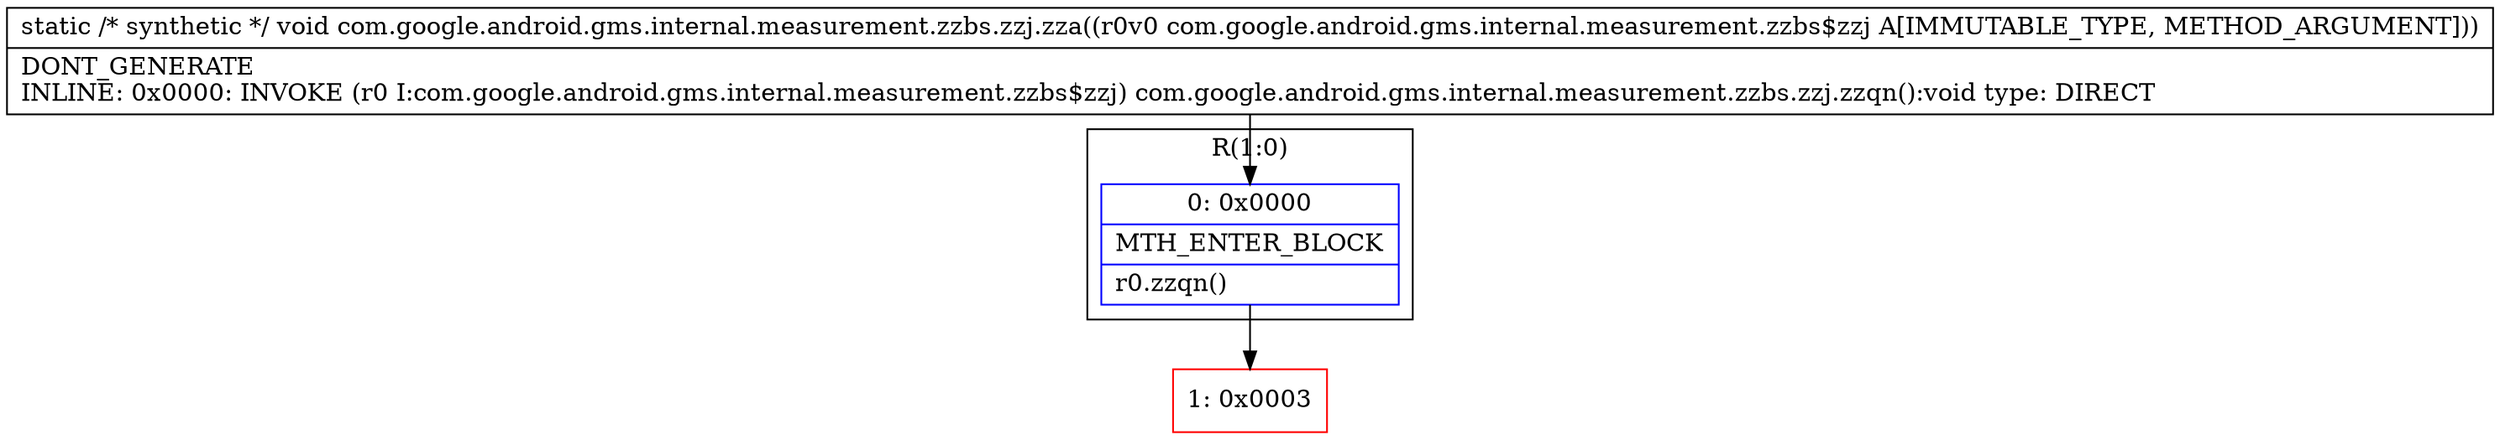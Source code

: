digraph "CFG forcom.google.android.gms.internal.measurement.zzbs.zzj.zza(Lcom\/google\/android\/gms\/internal\/measurement\/zzbs$zzj;)V" {
subgraph cluster_Region_261042130 {
label = "R(1:0)";
node [shape=record,color=blue];
Node_0 [shape=record,label="{0\:\ 0x0000|MTH_ENTER_BLOCK\l|r0.zzqn()\l}"];
}
Node_1 [shape=record,color=red,label="{1\:\ 0x0003}"];
MethodNode[shape=record,label="{static \/* synthetic *\/ void com.google.android.gms.internal.measurement.zzbs.zzj.zza((r0v0 com.google.android.gms.internal.measurement.zzbs$zzj A[IMMUTABLE_TYPE, METHOD_ARGUMENT]))  | DONT_GENERATE\lINLINE: 0x0000: INVOKE  (r0 I:com.google.android.gms.internal.measurement.zzbs$zzj) com.google.android.gms.internal.measurement.zzbs.zzj.zzqn():void type: DIRECT\l}"];
MethodNode -> Node_0;
Node_0 -> Node_1;
}

